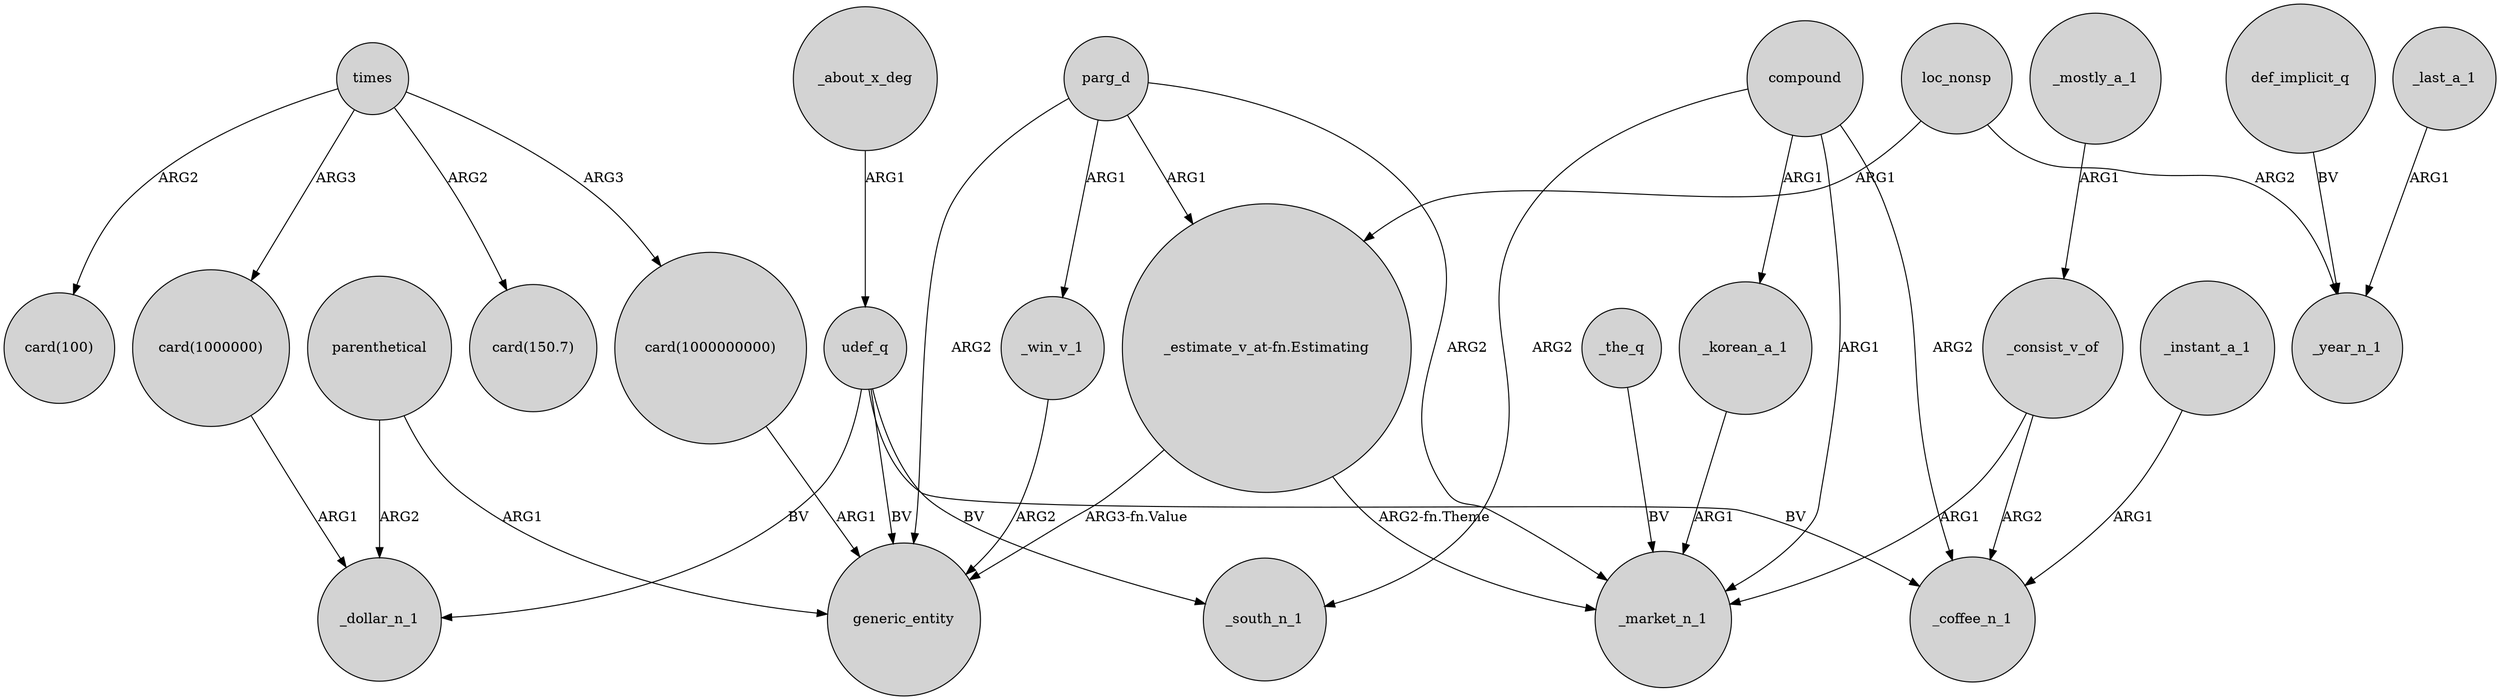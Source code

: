 digraph {
	node [shape=circle style=filled]
	"card(1000000)" -> _dollar_n_1 [label=ARG1]
	udef_q -> generic_entity [label=BV]
	_mostly_a_1 -> _consist_v_of [label=ARG1]
	"card(1000000000)" -> generic_entity [label=ARG1]
	times -> "card(100)" [label=ARG2]
	compound -> _coffee_n_1 [label=ARG2]
	def_implicit_q -> _year_n_1 [label=BV]
	parg_d -> generic_entity [label=ARG2]
	_instant_a_1 -> _coffee_n_1 [label=ARG1]
	_consist_v_of -> _coffee_n_1 [label=ARG2]
	_about_x_deg -> udef_q [label=ARG1]
	parg_d -> _market_n_1 [label=ARG2]
	times -> "card(1000000000)" [label=ARG3]
	parg_d -> _win_v_1 [label=ARG1]
	times -> "card(1000000)" [label=ARG3]
	_korean_a_1 -> _market_n_1 [label=ARG1]
	_win_v_1 -> generic_entity [label=ARG2]
	loc_nonsp -> _year_n_1 [label=ARG2]
	parenthetical -> generic_entity [label=ARG1]
	"_estimate_v_at-fn.Estimating" -> _market_n_1 [label="ARG2-fn.Theme"]
	_last_a_1 -> _year_n_1 [label=ARG1]
	compound -> _korean_a_1 [label=ARG1]
	loc_nonsp -> "_estimate_v_at-fn.Estimating" [label=ARG1]
	parg_d -> "_estimate_v_at-fn.Estimating" [label=ARG1]
	udef_q -> _south_n_1 [label=BV]
	compound -> _market_n_1 [label=ARG1]
	"_estimate_v_at-fn.Estimating" -> generic_entity [label="ARG3-fn.Value"]
	_the_q -> _market_n_1 [label=BV]
	udef_q -> _coffee_n_1 [label=BV]
	_consist_v_of -> _market_n_1 [label=ARG1]
	compound -> _south_n_1 [label=ARG2]
	parenthetical -> _dollar_n_1 [label=ARG2]
	times -> "card(150.7)" [label=ARG2]
	udef_q -> _dollar_n_1 [label=BV]
}
